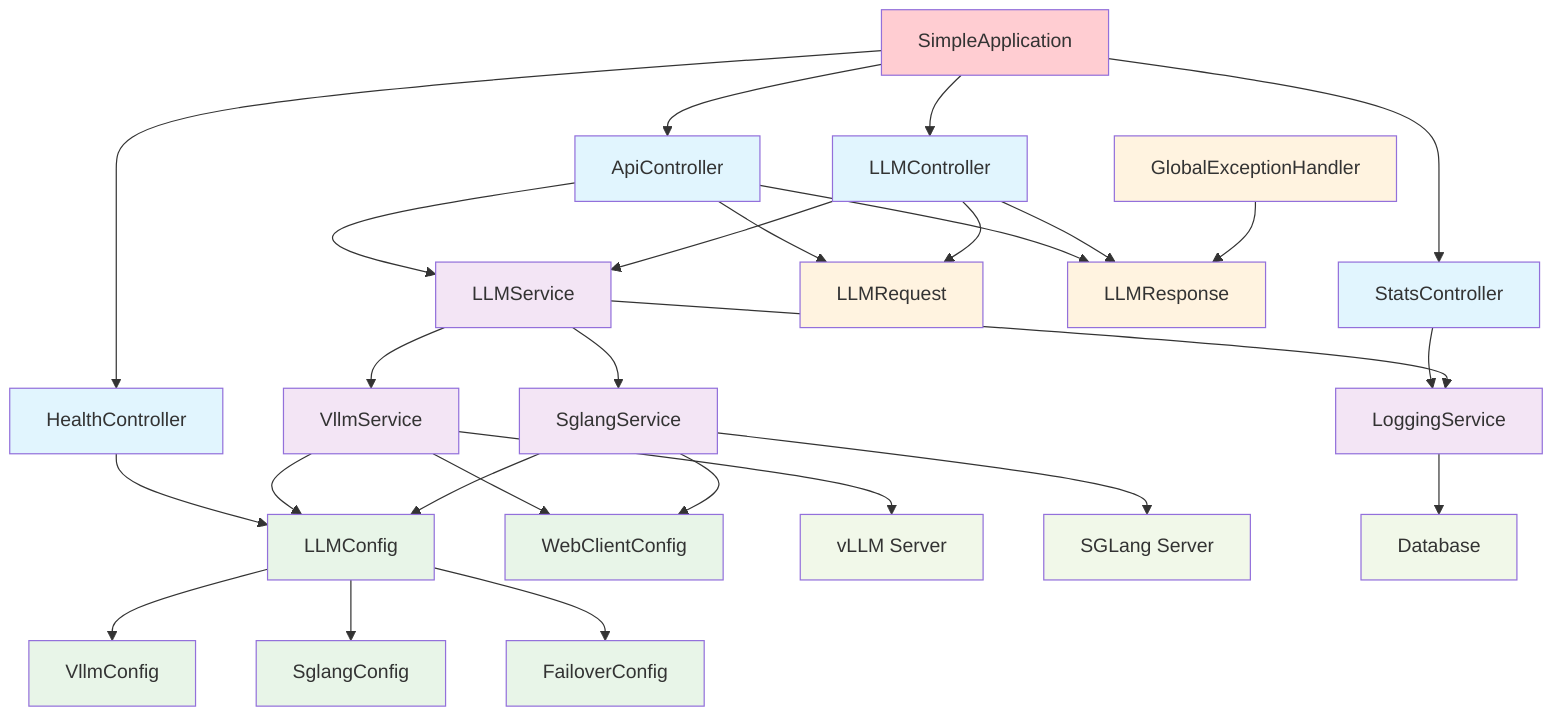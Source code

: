 graph TD
    A[SimpleApplication] --> B[ApiController]
    A --> C[HealthController]
    A --> D[LLMController]
    A --> E[StatsController]
    
    B --> F[LLMService]
    D --> F
    C --> G[LLMConfig]
    E --> H[LoggingService]
    
    F --> I[VllmService]
    F --> J[SglangService]
    F --> H
    
    I --> G
    J --> G
    I --> K[WebClientConfig]
    J --> K
    
    G --> L[VllmConfig]
    G --> M[SglangConfig]
    G --> N[FailoverConfig]
    
    B --> O[LLMRequest]
    B --> P[LLMResponse]
    D --> O
    D --> P
    
    I --> Q[vLLM Server]
    J --> R[SGLang Server]
    H --> S[Database]
    
    T[GlobalExceptionHandler] --> P
    
    style A fill:#ffcdd2
    style B fill:#e1f5fe
    style C fill:#e1f5fe
    style D fill:#e1f5fe
    style E fill:#e1f5fe
    style F fill:#f3e5f5
    style I fill:#f3e5f5
    style J fill:#f3e5f5
    style H fill:#f3e5f5
    style G fill:#e8f5e8
    style L fill:#e8f5e8
    style M fill:#e8f5e8
    style N fill:#e8f5e8
    style K fill:#e8f5e8
    style O fill:#fff3e0
    style P fill:#fff3e0
    style T fill:#fff3e0
    style Q fill:#f1f8e9
    style R fill:#f1f8e9
    style S fill:#f1f8e9